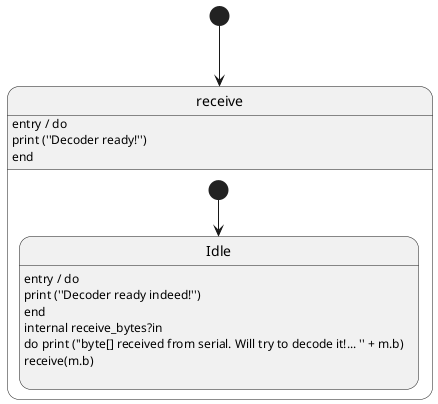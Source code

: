 @startuml
[*] --> receive
state receive{
state Idle{
	Idle : entry / do\nprint (''Decoder ready indeed!'')\nend
	Idle : internal receive_bytes?in\ndo print (''byte[] received from serial. Will try to decode it!... '' + m.b)\nreceive(m.b)\n
}
[*] --> Idle
	receive : entry / do\nprint (''Decoder ready!'')\nend
}
@enduml
